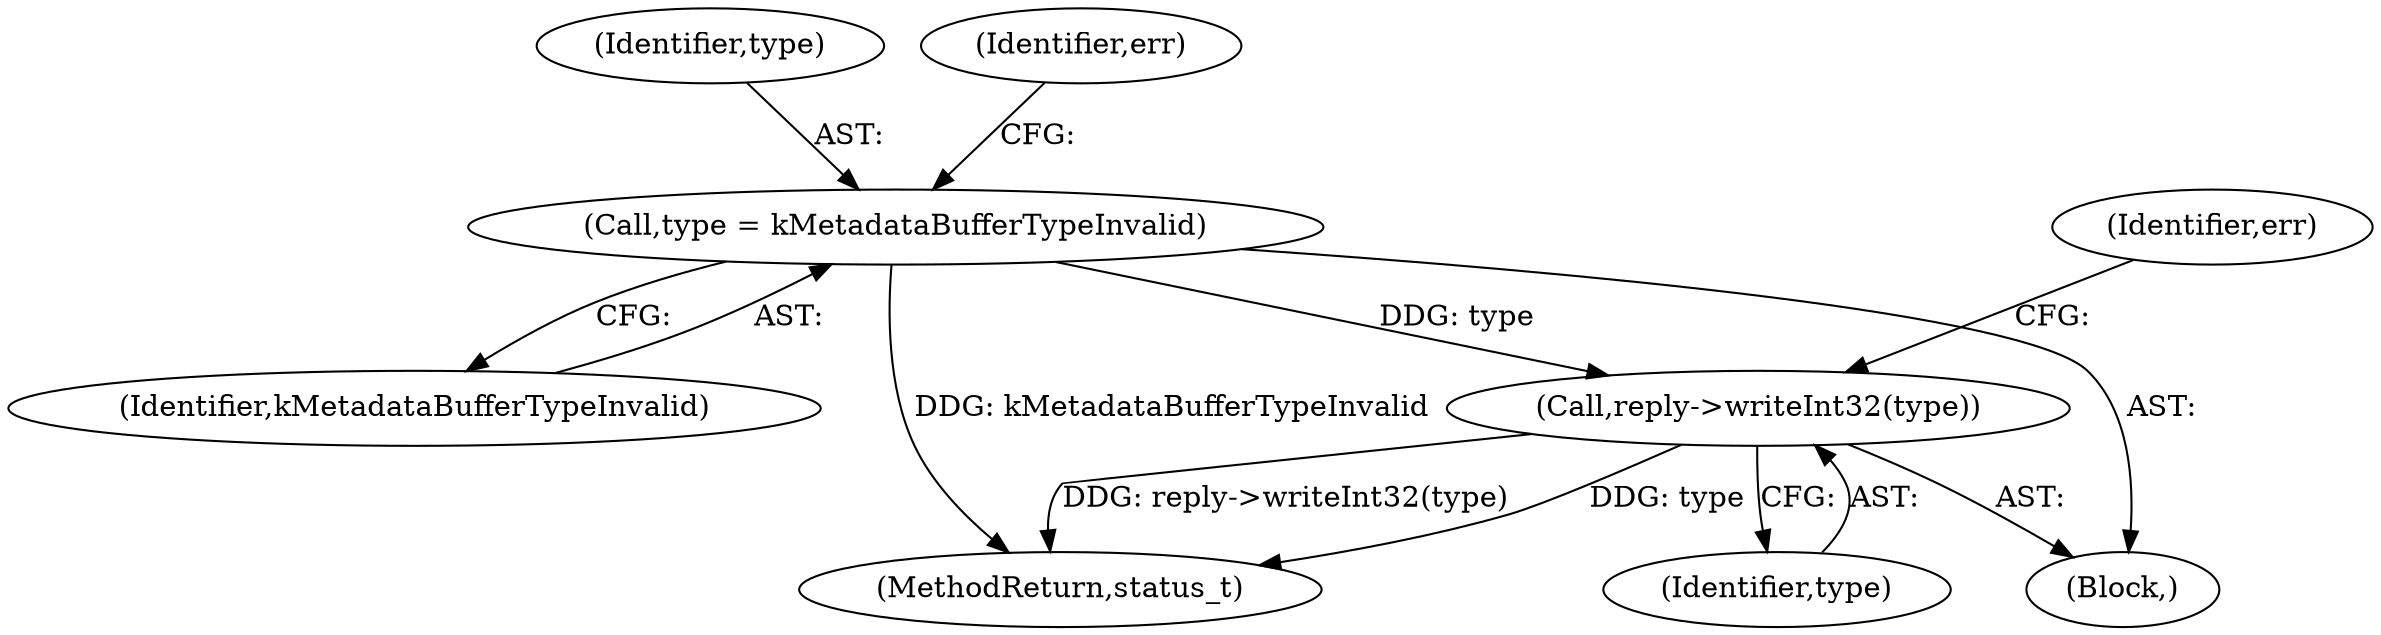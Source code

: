 digraph "0_Android_db829699d3293f254a7387894303451a91278986@API" {
"1000993" [label="(Call,reply->writeInt32(type))"];
"1000981" [label="(Call,type = kMetadataBufferTypeInvalid)"];
"1001364" [label="(MethodReturn,status_t)"];
"1000982" [label="(Identifier,type)"];
"1000986" [label="(Identifier,err)"];
"1000981" [label="(Call,type = kMetadataBufferTypeInvalid)"];
"1000996" [label="(Identifier,err)"];
"1000994" [label="(Identifier,type)"];
"1000993" [label="(Call,reply->writeInt32(type))"];
"1000983" [label="(Identifier,kMetadataBufferTypeInvalid)"];
"1000959" [label="(Block,)"];
"1000993" -> "1000959"  [label="AST: "];
"1000993" -> "1000994"  [label="CFG: "];
"1000994" -> "1000993"  [label="AST: "];
"1000996" -> "1000993"  [label="CFG: "];
"1000993" -> "1001364"  [label="DDG: reply->writeInt32(type)"];
"1000993" -> "1001364"  [label="DDG: type"];
"1000981" -> "1000993"  [label="DDG: type"];
"1000981" -> "1000959"  [label="AST: "];
"1000981" -> "1000983"  [label="CFG: "];
"1000982" -> "1000981"  [label="AST: "];
"1000983" -> "1000981"  [label="AST: "];
"1000986" -> "1000981"  [label="CFG: "];
"1000981" -> "1001364"  [label="DDG: kMetadataBufferTypeInvalid"];
}
